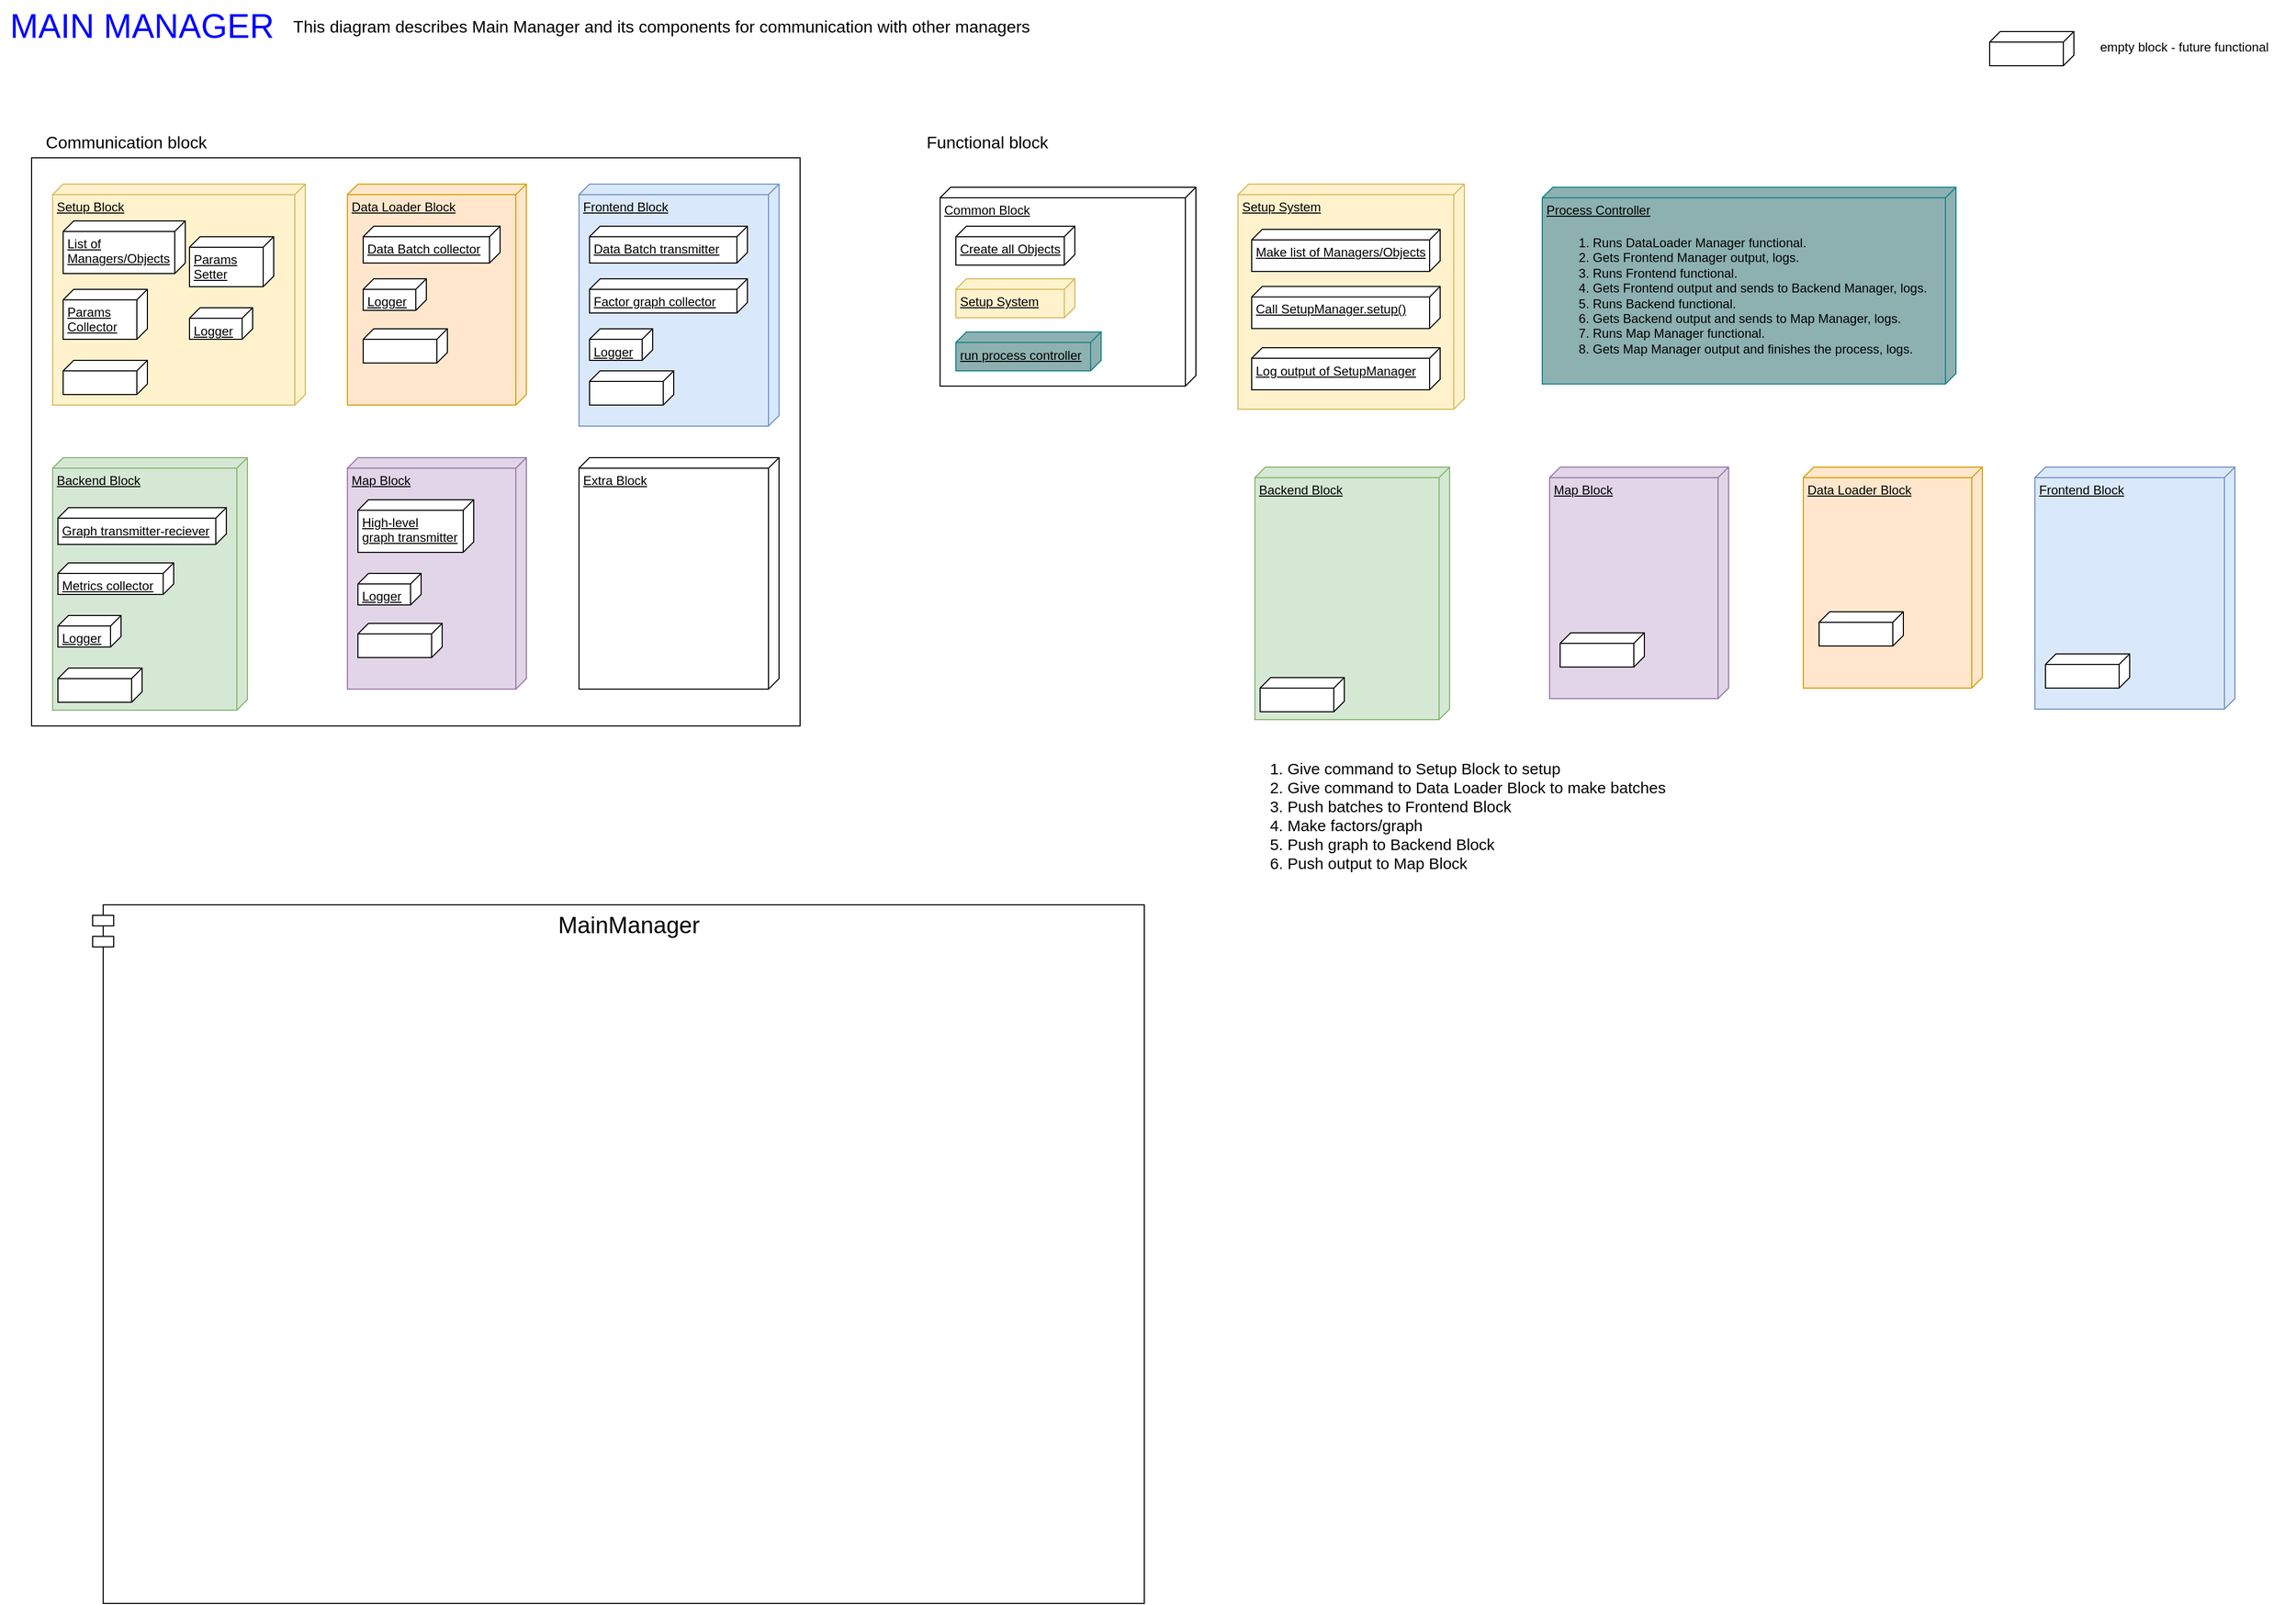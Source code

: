 <mxfile version="21.1.2" type="device">
  <diagram name="Page-1" id="5f0bae14-7c28-e335-631c-24af17079c00">
    <mxGraphModel dx="3331" dy="1291" grid="0" gridSize="10" guides="1" tooltips="1" connect="1" arrows="1" fold="1" page="1" pageScale="1" pageWidth="1100" pageHeight="850" background="#ffffff" math="0" shadow="0">
      <root>
        <mxCell id="0" />
        <mxCell id="1" parent="0" />
        <mxCell id="ymg_eTwm7fZ-J4i8RU69-2" value="" style="rounded=0;whiteSpace=wrap;html=1;" parent="1" vertex="1">
          <mxGeometry x="-1070" y="150" width="730" height="540" as="geometry" />
        </mxCell>
        <mxCell id="bYLHimvO4HQw0voRVMWc-2" value="Setup Block" style="verticalAlign=top;align=left;spacingTop=8;spacingLeft=2;spacingRight=12;shape=cube;size=10;direction=south;fontStyle=4;html=1;whiteSpace=wrap;fillColor=#fff2cc;strokeColor=#d6b656;" parent="1" vertex="1">
          <mxGeometry x="-1050" y="175" width="240" height="210" as="geometry" />
        </mxCell>
        <mxCell id="bYLHimvO4HQw0voRVMWc-3" value="Data Loader Block" style="verticalAlign=top;align=left;spacingTop=8;spacingLeft=2;spacingRight=12;shape=cube;size=10;direction=south;fontStyle=4;html=1;whiteSpace=wrap;fillColor=#ffe6cc;strokeColor=#d79b00;" parent="1" vertex="1">
          <mxGeometry x="-770" y="175" width="170" height="210" as="geometry" />
        </mxCell>
        <mxCell id="bYLHimvO4HQw0voRVMWc-4" value="Backend Block" style="verticalAlign=top;align=left;spacingTop=8;spacingLeft=2;spacingRight=12;shape=cube;size=10;direction=south;fontStyle=4;html=1;whiteSpace=wrap;fillColor=#d5e8d4;strokeColor=#82b366;" parent="1" vertex="1">
          <mxGeometry x="-1050" y="435" width="185" height="240" as="geometry" />
        </mxCell>
        <mxCell id="bYLHimvO4HQw0voRVMWc-5" value="Map Block" style="verticalAlign=top;align=left;spacingTop=8;spacingLeft=2;spacingRight=12;shape=cube;size=10;direction=south;fontStyle=4;html=1;whiteSpace=wrap;fillColor=#e1d5e7;strokeColor=#9673a6;" parent="1" vertex="1">
          <mxGeometry x="-770" y="435" width="170" height="220" as="geometry" />
        </mxCell>
        <mxCell id="bYLHimvO4HQw0voRVMWc-6" value="Frontend Block" style="verticalAlign=top;align=left;spacingTop=8;spacingLeft=2;spacingRight=12;shape=cube;size=10;direction=south;fontStyle=4;html=1;whiteSpace=wrap;fillColor=#dae8fc;strokeColor=#6c8ebf;" parent="1" vertex="1">
          <mxGeometry x="-550" y="175" width="190" height="230" as="geometry" />
        </mxCell>
        <mxCell id="bYLHimvO4HQw0voRVMWc-7" value="Extra Block" style="verticalAlign=top;align=left;spacingTop=8;spacingLeft=2;spacingRight=12;shape=cube;size=10;direction=south;fontStyle=4;html=1;whiteSpace=wrap;" parent="1" vertex="1">
          <mxGeometry x="-550" y="435" width="190" height="220" as="geometry" />
        </mxCell>
        <mxCell id="bYLHimvO4HQw0voRVMWc-9" value="List of Managers/Objects" style="verticalAlign=top;align=left;spacingTop=8;spacingLeft=2;spacingRight=12;shape=cube;size=10;direction=south;fontStyle=4;html=1;whiteSpace=wrap;" parent="1" vertex="1">
          <mxGeometry x="-1040" y="210" width="116" height="50" as="geometry" />
        </mxCell>
        <mxCell id="bYLHimvO4HQw0voRVMWc-10" value="Params Collector" style="verticalAlign=top;align=left;spacingTop=8;spacingLeft=2;spacingRight=12;shape=cube;size=10;direction=south;fontStyle=4;html=1;whiteSpace=wrap;" parent="1" vertex="1">
          <mxGeometry x="-1040" y="275" width="80" height="47.5" as="geometry" />
        </mxCell>
        <mxCell id="bYLHimvO4HQw0voRVMWc-11" value="Params&lt;br&gt;Setter" style="verticalAlign=top;align=left;spacingTop=8;spacingLeft=2;spacingRight=12;shape=cube;size=10;direction=south;fontStyle=4;html=1;whiteSpace=wrap;" parent="1" vertex="1">
          <mxGeometry x="-920" y="225" width="80" height="47.5" as="geometry" />
        </mxCell>
        <mxCell id="bYLHimvO4HQw0voRVMWc-12" value="Logger" style="verticalAlign=top;align=left;spacingTop=8;spacingLeft=2;spacingRight=12;shape=cube;size=10;direction=south;fontStyle=4;html=1;whiteSpace=wrap;" parent="1" vertex="1">
          <mxGeometry x="-920" y="292.5" width="60" height="30" as="geometry" />
        </mxCell>
        <mxCell id="bYLHimvO4HQw0voRVMWc-15" value="Data Batch collector" style="verticalAlign=top;align=left;spacingTop=8;spacingLeft=2;spacingRight=12;shape=cube;size=10;direction=south;fontStyle=4;html=1;whiteSpace=wrap;" parent="1" vertex="1">
          <mxGeometry x="-755" y="215" width="130" height="35" as="geometry" />
        </mxCell>
        <mxCell id="bYLHimvO4HQw0voRVMWc-16" value="Logger" style="verticalAlign=top;align=left;spacingTop=8;spacingLeft=2;spacingRight=12;shape=cube;size=10;direction=south;fontStyle=4;html=1;whiteSpace=wrap;" parent="1" vertex="1">
          <mxGeometry x="-755" y="265" width="60" height="30" as="geometry" />
        </mxCell>
        <mxCell id="bYLHimvO4HQw0voRVMWc-39" value="Data Batch transmitter" style="verticalAlign=top;align=left;spacingTop=8;spacingLeft=2;spacingRight=12;shape=cube;size=10;direction=south;fontStyle=4;html=1;whiteSpace=wrap;" parent="1" vertex="1">
          <mxGeometry x="-540" y="215" width="150" height="35" as="geometry" />
        </mxCell>
        <mxCell id="bYLHimvO4HQw0voRVMWc-41" value="Factor graph collector" style="verticalAlign=top;align=left;spacingTop=8;spacingLeft=2;spacingRight=12;shape=cube;size=10;direction=south;fontStyle=4;html=1;whiteSpace=wrap;" parent="1" vertex="1">
          <mxGeometry x="-540" y="265" width="150" height="32.5" as="geometry" />
        </mxCell>
        <mxCell id="bYLHimvO4HQw0voRVMWc-43" value="Logger" style="verticalAlign=top;align=left;spacingTop=8;spacingLeft=2;spacingRight=12;shape=cube;size=10;direction=south;fontStyle=4;html=1;whiteSpace=wrap;" parent="1" vertex="1">
          <mxGeometry x="-540" y="312.5" width="60" height="30" as="geometry" />
        </mxCell>
        <mxCell id="bYLHimvO4HQw0voRVMWc-60" value="Graph transmitter-reciever" style="verticalAlign=top;align=left;spacingTop=8;spacingLeft=2;spacingRight=12;shape=cube;size=10;direction=south;fontStyle=4;html=1;whiteSpace=wrap;" parent="1" vertex="1">
          <mxGeometry x="-1045" y="482.5" width="160" height="35" as="geometry" />
        </mxCell>
        <mxCell id="bYLHimvO4HQw0voRVMWc-62" value="Metrics collector" style="verticalAlign=top;align=left;spacingTop=8;spacingLeft=2;spacingRight=12;shape=cube;size=10;direction=south;fontStyle=4;html=1;whiteSpace=wrap;" parent="1" vertex="1">
          <mxGeometry x="-1045" y="535" width="110" height="30" as="geometry" />
        </mxCell>
        <mxCell id="bYLHimvO4HQw0voRVMWc-63" value="Logger" style="verticalAlign=top;align=left;spacingTop=8;spacingLeft=2;spacingRight=12;shape=cube;size=10;direction=south;fontStyle=4;html=1;whiteSpace=wrap;" parent="1" vertex="1">
          <mxGeometry x="-1045" y="585" width="60" height="30" as="geometry" />
        </mxCell>
        <mxCell id="bYLHimvO4HQw0voRVMWc-80" value="High-level &lt;br&gt;graph transmitter" style="verticalAlign=top;align=left;spacingTop=8;spacingLeft=2;spacingRight=12;shape=cube;size=10;direction=south;fontStyle=4;html=1;whiteSpace=wrap;" parent="1" vertex="1">
          <mxGeometry x="-760" y="475" width="110" height="50" as="geometry" />
        </mxCell>
        <mxCell id="bYLHimvO4HQw0voRVMWc-83" value="Logger" style="verticalAlign=top;align=left;spacingTop=8;spacingLeft=2;spacingRight=12;shape=cube;size=10;direction=south;fontStyle=4;html=1;whiteSpace=wrap;" parent="1" vertex="1">
          <mxGeometry x="-760" y="545" width="60" height="30" as="geometry" />
        </mxCell>
        <mxCell id="bYLHimvO4HQw0voRVMWc-84" value="&lt;font color=&quot;#0000ff&quot; style=&quot;font-size: 32px;&quot;&gt;MAIN MANAGER&lt;/font&gt;" style="text;html=1;strokeColor=none;fillColor=none;align=center;verticalAlign=middle;whiteSpace=wrap;rounded=0;" parent="1" vertex="1">
          <mxGeometry x="-1100" width="270" height="50" as="geometry" />
        </mxCell>
        <mxCell id="bYLHimvO4HQw0voRVMWc-86" value="" style="verticalAlign=top;align=left;spacingTop=8;spacingLeft=2;spacingRight=12;shape=cube;size=10;direction=south;fontStyle=4;html=1;whiteSpace=wrap;" parent="1" vertex="1">
          <mxGeometry x="-755" y="312.5" width="80" height="32.5" as="geometry" />
        </mxCell>
        <mxCell id="bYLHimvO4HQw0voRVMWc-87" value="" style="verticalAlign=top;align=left;spacingTop=8;spacingLeft=2;spacingRight=12;shape=cube;size=10;direction=south;fontStyle=4;html=1;whiteSpace=wrap;" parent="1" vertex="1">
          <mxGeometry x="-540" y="352.5" width="80" height="32.5" as="geometry" />
        </mxCell>
        <mxCell id="bYLHimvO4HQw0voRVMWc-88" value="" style="verticalAlign=top;align=left;spacingTop=8;spacingLeft=2;spacingRight=12;shape=cube;size=10;direction=south;fontStyle=4;html=1;whiteSpace=wrap;" parent="1" vertex="1">
          <mxGeometry x="-1040" y="342.5" width="80" height="32.5" as="geometry" />
        </mxCell>
        <mxCell id="bYLHimvO4HQw0voRVMWc-89" value="" style="verticalAlign=top;align=left;spacingTop=8;spacingLeft=2;spacingRight=12;shape=cube;size=10;direction=south;fontStyle=4;html=1;whiteSpace=wrap;" parent="1" vertex="1">
          <mxGeometry x="-1045" y="635" width="80" height="32.5" as="geometry" />
        </mxCell>
        <mxCell id="bYLHimvO4HQw0voRVMWc-90" value="" style="verticalAlign=top;align=left;spacingTop=8;spacingLeft=2;spacingRight=12;shape=cube;size=10;direction=south;fontStyle=4;html=1;whiteSpace=wrap;" parent="1" vertex="1">
          <mxGeometry x="-760" y="592.5" width="80" height="32.5" as="geometry" />
        </mxCell>
        <mxCell id="bYLHimvO4HQw0voRVMWc-91" value="&lt;font style=&quot;font-size: 16px;&quot;&gt;This diagram describes Main Manager and its components for communication with other managers&lt;/font&gt;" style="text;html=1;strokeColor=none;fillColor=none;align=center;verticalAlign=middle;whiteSpace=wrap;rounded=0;" parent="1" vertex="1">
          <mxGeometry x="-830" y="5" width="717" height="40" as="geometry" />
        </mxCell>
        <mxCell id="bYLHimvO4HQw0voRVMWc-92" value="" style="verticalAlign=top;align=left;spacingTop=8;spacingLeft=2;spacingRight=12;shape=cube;size=10;direction=south;fontStyle=4;html=1;whiteSpace=wrap;" parent="1" vertex="1">
          <mxGeometry x="790" y="30" width="80" height="32.5" as="geometry" />
        </mxCell>
        <mxCell id="bYLHimvO4HQw0voRVMWc-93" value="empty block - future functional" style="text;html=1;strokeColor=none;fillColor=none;align=center;verticalAlign=middle;whiteSpace=wrap;rounded=0;" parent="1" vertex="1">
          <mxGeometry x="870" y="30" width="210" height="30" as="geometry" />
        </mxCell>
        <mxCell id="ymg_eTwm7fZ-J4i8RU69-3" value="&lt;font style=&quot;font-size: 16px;&quot;&gt;Communication block&lt;/font&gt;" style="text;html=1;strokeColor=none;fillColor=none;align=center;verticalAlign=middle;whiteSpace=wrap;rounded=0;" parent="1" vertex="1">
          <mxGeometry x="-1070" y="120" width="180" height="30" as="geometry" />
        </mxCell>
        <mxCell id="ymg_eTwm7fZ-J4i8RU69-5" value="Setup System" style="verticalAlign=top;align=left;spacingTop=8;spacingLeft=2;spacingRight=12;shape=cube;size=10;direction=south;fontStyle=4;html=1;whiteSpace=wrap;fillColor=#fff2cc;strokeColor=#d6b656;" parent="1" vertex="1">
          <mxGeometry x="76" y="175" width="215" height="214" as="geometry" />
        </mxCell>
        <mxCell id="ymg_eTwm7fZ-J4i8RU69-6" value="Data Loader Block" style="verticalAlign=top;align=left;spacingTop=8;spacingLeft=2;spacingRight=12;shape=cube;size=10;direction=south;fontStyle=4;html=1;whiteSpace=wrap;fillColor=#ffe6cc;strokeColor=#d79b00;" parent="1" vertex="1">
          <mxGeometry x="613" y="444" width="170" height="210" as="geometry" />
        </mxCell>
        <mxCell id="ymg_eTwm7fZ-J4i8RU69-7" value="Backend Block" style="verticalAlign=top;align=left;spacingTop=8;spacingLeft=2;spacingRight=12;shape=cube;size=10;direction=south;fontStyle=4;html=1;whiteSpace=wrap;fillColor=#d5e8d4;strokeColor=#82b366;" parent="1" vertex="1">
          <mxGeometry x="92" y="444" width="185" height="240" as="geometry" />
        </mxCell>
        <mxCell id="ymg_eTwm7fZ-J4i8RU69-8" value="Map Block" style="verticalAlign=top;align=left;spacingTop=8;spacingLeft=2;spacingRight=12;shape=cube;size=10;direction=south;fontStyle=4;html=1;whiteSpace=wrap;fillColor=#e1d5e7;strokeColor=#9673a6;" parent="1" vertex="1">
          <mxGeometry x="372" y="444" width="170" height="220" as="geometry" />
        </mxCell>
        <mxCell id="ymg_eTwm7fZ-J4i8RU69-9" value="Frontend Block" style="verticalAlign=top;align=left;spacingTop=8;spacingLeft=2;spacingRight=12;shape=cube;size=10;direction=south;fontStyle=4;html=1;whiteSpace=wrap;fillColor=#dae8fc;strokeColor=#6c8ebf;" parent="1" vertex="1">
          <mxGeometry x="833" y="444" width="190" height="230" as="geometry" />
        </mxCell>
        <mxCell id="ymg_eTwm7fZ-J4i8RU69-10" value="Common Block" style="verticalAlign=top;align=left;spacingTop=8;spacingLeft=2;spacingRight=12;shape=cube;size=10;direction=south;fontStyle=4;html=1;whiteSpace=wrap;" parent="1" vertex="1">
          <mxGeometry x="-207" y="178" width="243" height="189" as="geometry" />
        </mxCell>
        <mxCell id="ymg_eTwm7fZ-J4i8RU69-25" value="" style="verticalAlign=top;align=left;spacingTop=8;spacingLeft=2;spacingRight=12;shape=cube;size=10;direction=south;fontStyle=4;html=1;whiteSpace=wrap;" parent="1" vertex="1">
          <mxGeometry x="628" y="581.5" width="80" height="32.5" as="geometry" />
        </mxCell>
        <mxCell id="ymg_eTwm7fZ-J4i8RU69-26" value="" style="verticalAlign=top;align=left;spacingTop=8;spacingLeft=2;spacingRight=12;shape=cube;size=10;direction=south;fontStyle=4;html=1;whiteSpace=wrap;" parent="1" vertex="1">
          <mxGeometry x="843" y="621.5" width="80" height="32.5" as="geometry" />
        </mxCell>
        <mxCell id="ymg_eTwm7fZ-J4i8RU69-27" value="Make list of Managers/Objects" style="verticalAlign=top;align=left;spacingTop=8;spacingLeft=2;spacingRight=12;shape=cube;size=10;direction=south;fontStyle=4;html=1;whiteSpace=wrap;" parent="1" vertex="1">
          <mxGeometry x="89" y="218" width="179" height="40" as="geometry" />
        </mxCell>
        <mxCell id="ymg_eTwm7fZ-J4i8RU69-28" value="" style="verticalAlign=top;align=left;spacingTop=8;spacingLeft=2;spacingRight=12;shape=cube;size=10;direction=south;fontStyle=4;html=1;whiteSpace=wrap;" parent="1" vertex="1">
          <mxGeometry x="97" y="644" width="80" height="32.5" as="geometry" />
        </mxCell>
        <mxCell id="ymg_eTwm7fZ-J4i8RU69-29" value="" style="verticalAlign=top;align=left;spacingTop=8;spacingLeft=2;spacingRight=12;shape=cube;size=10;direction=south;fontStyle=4;html=1;whiteSpace=wrap;" parent="1" vertex="1">
          <mxGeometry x="382" y="601.5" width="80" height="32.5" as="geometry" />
        </mxCell>
        <mxCell id="ymg_eTwm7fZ-J4i8RU69-30" value="&lt;font style=&quot;font-size: 16px;&quot;&gt;Functional block&lt;/font&gt;" style="text;html=1;strokeColor=none;fillColor=none;align=center;verticalAlign=middle;whiteSpace=wrap;rounded=0;" parent="1" vertex="1">
          <mxGeometry x="-227" y="120" width="130" height="30" as="geometry" />
        </mxCell>
        <mxCell id="ymg_eTwm7fZ-J4i8RU69-36" value="&lt;ol style=&quot;font-size: 15px;&quot;&gt;&lt;li&gt;Give command to Setup Block to setup&lt;/li&gt;&lt;li&gt;Give command to Data Loader Block to make batches&lt;/li&gt;&lt;li&gt;Push batches to Frontend Block&lt;/li&gt;&lt;li&gt;Make factors/graph&lt;/li&gt;&lt;li&gt;Push graph to Backend Block&lt;/li&gt;&lt;li&gt;Push output to Map Block&lt;/li&gt;&lt;/ol&gt;" style="text;strokeColor=none;fillColor=none;html=1;whiteSpace=wrap;verticalAlign=middle;overflow=hidden;rounded=0;" parent="1" vertex="1">
          <mxGeometry x="81" y="700" width="415" height="150" as="geometry" />
        </mxCell>
        <mxCell id="qA_206Aoyv-6Dq5fY1rq-1" value="Call SetupManager.setup()" style="verticalAlign=top;align=left;spacingTop=8;spacingLeft=2;spacingRight=12;shape=cube;size=10;direction=south;fontStyle=4;html=1;whiteSpace=wrap;" parent="1" vertex="1">
          <mxGeometry x="89" y="272.25" width="179" height="40" as="geometry" />
        </mxCell>
        <mxCell id="qA_206Aoyv-6Dq5fY1rq-2" value="Log output of SetupManager" style="verticalAlign=top;align=left;spacingTop=8;spacingLeft=2;spacingRight=12;shape=cube;size=10;direction=south;fontStyle=4;html=1;whiteSpace=wrap;" parent="1" vertex="1">
          <mxGeometry x="89" y="330.5" width="179" height="40" as="geometry" />
        </mxCell>
        <mxCell id="qA_206Aoyv-6Dq5fY1rq-3" value="Create all Objects" style="verticalAlign=top;align=left;spacingTop=8;spacingLeft=2;spacingRight=12;shape=cube;size=10;direction=south;fontStyle=4;html=1;whiteSpace=wrap;" parent="1" vertex="1">
          <mxGeometry x="-192" y="215" width="113" height="37" as="geometry" />
        </mxCell>
        <mxCell id="qA_206Aoyv-6Dq5fY1rq-4" value="Setup System" style="verticalAlign=top;align=left;spacingTop=8;spacingLeft=2;spacingRight=12;shape=cube;size=10;direction=south;fontStyle=4;html=1;whiteSpace=wrap;fillColor=#fff2cc;strokeColor=#d6b656;" parent="1" vertex="1">
          <mxGeometry x="-192" y="265" width="113" height="37" as="geometry" />
        </mxCell>
        <mxCell id="qA_206Aoyv-6Dq5fY1rq-5" value="run process controller" style="verticalAlign=top;align=left;spacingTop=8;spacingLeft=2;spacingRight=12;shape=cube;size=10;direction=south;fontStyle=4;html=1;whiteSpace=wrap;fillColor=#8DB0B0;strokeColor=#0e8088;" parent="1" vertex="1">
          <mxGeometry x="-192" y="315.5" width="138" height="37" as="geometry" />
        </mxCell>
        <mxCell id="qA_206Aoyv-6Dq5fY1rq-6" value="Process Controller" style="verticalAlign=top;align=left;spacingTop=8;spacingLeft=2;spacingRight=12;shape=cube;size=10;direction=south;fontStyle=4;html=1;whiteSpace=wrap;fillColor=#8DB0B0;strokeColor=#0e8088;" parent="1" vertex="1">
          <mxGeometry x="365" y="178" width="393" height="187" as="geometry" />
        </mxCell>
        <mxCell id="qA_206Aoyv-6Dq5fY1rq-7" value="&lt;ol style=&quot;&quot;&gt;&lt;li&gt;Runs&amp;nbsp;DataLoader Manager functional.&lt;/li&gt;&lt;li&gt;Gets Frontend Manager output, logs.&lt;/li&gt;&lt;li&gt;Runs Frontend functional.&lt;/li&gt;&lt;li&gt;Gets Frontend output and sends to Backend Manager, logs.&lt;/li&gt;&lt;li&gt;Runs Backend functional.&lt;/li&gt;&lt;li&gt;Gets Backend output and sends to Map Manager, logs.&lt;/li&gt;&lt;li&gt;Runs Map Manager functional.&lt;/li&gt;&lt;li&gt;Gets Map Manager output and finishes the process, logs.&lt;/li&gt;&lt;/ol&gt;" style="text;strokeColor=none;fillColor=none;html=1;whiteSpace=wrap;verticalAlign=middle;overflow=hidden;rounded=0;" parent="1" vertex="1">
          <mxGeometry x="371" y="210" width="370" height="132.5" as="geometry" />
        </mxCell>
        <mxCell id="wG_TOprUD2TI2NFrCxs7-1" value="&lt;font style=&quot;font-size: 22px;&quot;&gt;MainManager&lt;/font&gt;" style="shape=module;align=left;spacingLeft=20;align=center;verticalAlign=top;whiteSpace=wrap;html=1;" vertex="1" parent="1">
          <mxGeometry x="-1012" y="860" width="999" height="664" as="geometry" />
        </mxCell>
      </root>
    </mxGraphModel>
  </diagram>
</mxfile>
